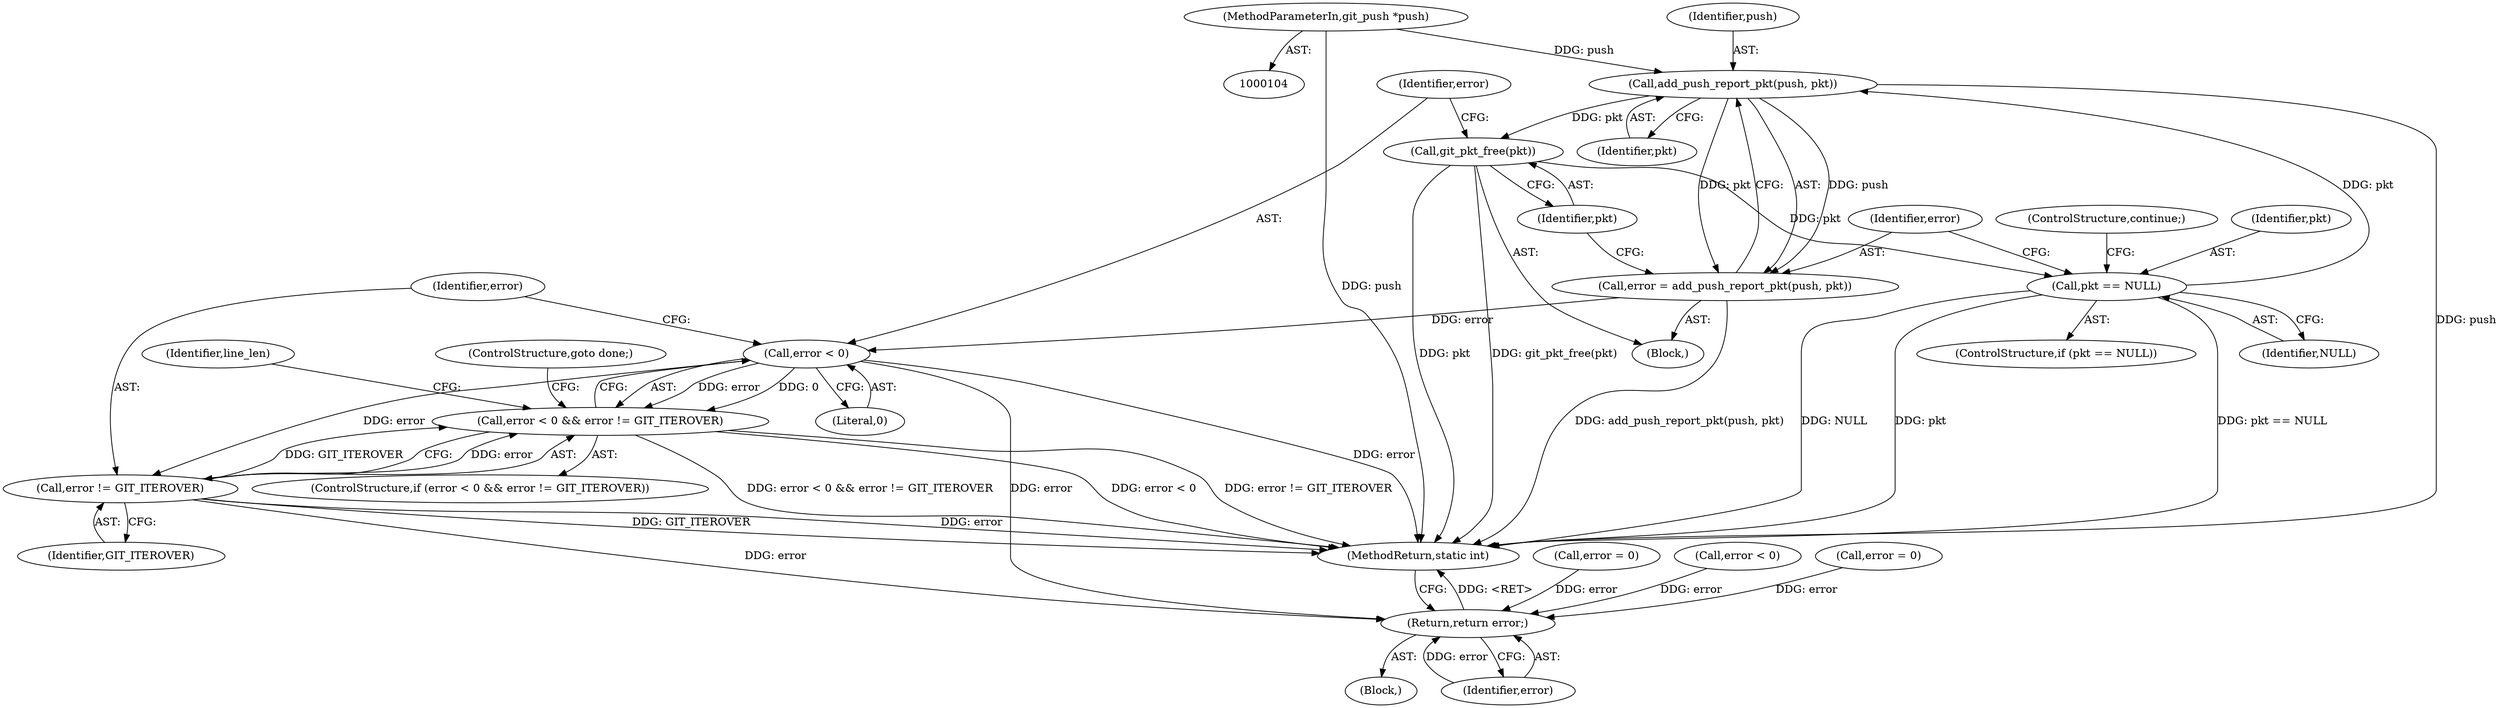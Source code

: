 digraph "1_libgit2_2fdef641fd0dd2828bd948234ae86de75221a11a_0@pointer" {
"1000209" [label="(Call,add_push_report_pkt(push, pkt))"];
"1000105" [label="(MethodParameterIn,git_push *push)"];
"1000203" [label="(Call,pkt == NULL)"];
"1000212" [label="(Call,git_pkt_free(pkt))"];
"1000209" [label="(Call,add_push_report_pkt(push, pkt))"];
"1000207" [label="(Call,error = add_push_report_pkt(push, pkt))"];
"1000216" [label="(Call,error < 0)"];
"1000215" [label="(Call,error < 0 && error != GIT_ITEROVER)"];
"1000219" [label="(Call,error != GIT_ITEROVER)"];
"1000232" [label="(Return,return error;)"];
"1000162" [label="(Block,)"];
"1000105" [label="(MethodParameterIn,git_push *push)"];
"1000108" [label="(Block,)"];
"1000203" [label="(Call,pkt == NULL)"];
"1000223" [label="(Call,error = 0)"];
"1000206" [label="(ControlStructure,continue;)"];
"1000216" [label="(Call,error < 0)"];
"1000233" [label="(Identifier,error)"];
"1000219" [label="(Call,error != GIT_ITEROVER)"];
"1000232" [label="(Return,return error;)"];
"1000160" [label="(Identifier,line_len)"];
"1000209" [label="(Call,add_push_report_pkt(push, pkt))"];
"1000190" [label="(Call,error < 0)"];
"1000222" [label="(ControlStructure,goto done;)"];
"1000202" [label="(ControlStructure,if (pkt == NULL))"];
"1000221" [label="(Identifier,GIT_ITEROVER)"];
"1000211" [label="(Identifier,pkt)"];
"1000220" [label="(Identifier,error)"];
"1000184" [label="(Call,error = 0)"];
"1000207" [label="(Call,error = add_push_report_pkt(push, pkt))"];
"1000212" [label="(Call,git_pkt_free(pkt))"];
"1000214" [label="(ControlStructure,if (error < 0 && error != GIT_ITEROVER))"];
"1000204" [label="(Identifier,pkt)"];
"1000234" [label="(MethodReturn,static int)"];
"1000217" [label="(Identifier,error)"];
"1000208" [label="(Identifier,error)"];
"1000218" [label="(Literal,0)"];
"1000213" [label="(Identifier,pkt)"];
"1000205" [label="(Identifier,NULL)"];
"1000210" [label="(Identifier,push)"];
"1000215" [label="(Call,error < 0 && error != GIT_ITEROVER)"];
"1000209" -> "1000207"  [label="AST: "];
"1000209" -> "1000211"  [label="CFG: "];
"1000210" -> "1000209"  [label="AST: "];
"1000211" -> "1000209"  [label="AST: "];
"1000207" -> "1000209"  [label="CFG: "];
"1000209" -> "1000234"  [label="DDG: push"];
"1000209" -> "1000207"  [label="DDG: push"];
"1000209" -> "1000207"  [label="DDG: pkt"];
"1000105" -> "1000209"  [label="DDG: push"];
"1000203" -> "1000209"  [label="DDG: pkt"];
"1000209" -> "1000212"  [label="DDG: pkt"];
"1000105" -> "1000104"  [label="AST: "];
"1000105" -> "1000234"  [label="DDG: push"];
"1000203" -> "1000202"  [label="AST: "];
"1000203" -> "1000205"  [label="CFG: "];
"1000204" -> "1000203"  [label="AST: "];
"1000205" -> "1000203"  [label="AST: "];
"1000206" -> "1000203"  [label="CFG: "];
"1000208" -> "1000203"  [label="CFG: "];
"1000203" -> "1000234"  [label="DDG: pkt == NULL"];
"1000203" -> "1000234"  [label="DDG: NULL"];
"1000203" -> "1000234"  [label="DDG: pkt"];
"1000212" -> "1000203"  [label="DDG: pkt"];
"1000212" -> "1000162"  [label="AST: "];
"1000212" -> "1000213"  [label="CFG: "];
"1000213" -> "1000212"  [label="AST: "];
"1000217" -> "1000212"  [label="CFG: "];
"1000212" -> "1000234"  [label="DDG: git_pkt_free(pkt)"];
"1000212" -> "1000234"  [label="DDG: pkt"];
"1000207" -> "1000162"  [label="AST: "];
"1000208" -> "1000207"  [label="AST: "];
"1000213" -> "1000207"  [label="CFG: "];
"1000207" -> "1000234"  [label="DDG: add_push_report_pkt(push, pkt)"];
"1000207" -> "1000216"  [label="DDG: error"];
"1000216" -> "1000215"  [label="AST: "];
"1000216" -> "1000218"  [label="CFG: "];
"1000217" -> "1000216"  [label="AST: "];
"1000218" -> "1000216"  [label="AST: "];
"1000220" -> "1000216"  [label="CFG: "];
"1000215" -> "1000216"  [label="CFG: "];
"1000216" -> "1000234"  [label="DDG: error"];
"1000216" -> "1000215"  [label="DDG: error"];
"1000216" -> "1000215"  [label="DDG: 0"];
"1000216" -> "1000219"  [label="DDG: error"];
"1000216" -> "1000232"  [label="DDG: error"];
"1000215" -> "1000214"  [label="AST: "];
"1000215" -> "1000219"  [label="CFG: "];
"1000219" -> "1000215"  [label="AST: "];
"1000160" -> "1000215"  [label="CFG: "];
"1000222" -> "1000215"  [label="CFG: "];
"1000215" -> "1000234"  [label="DDG: error < 0"];
"1000215" -> "1000234"  [label="DDG: error != GIT_ITEROVER"];
"1000215" -> "1000234"  [label="DDG: error < 0 && error != GIT_ITEROVER"];
"1000219" -> "1000215"  [label="DDG: error"];
"1000219" -> "1000215"  [label="DDG: GIT_ITEROVER"];
"1000219" -> "1000221"  [label="CFG: "];
"1000220" -> "1000219"  [label="AST: "];
"1000221" -> "1000219"  [label="AST: "];
"1000219" -> "1000234"  [label="DDG: GIT_ITEROVER"];
"1000219" -> "1000234"  [label="DDG: error"];
"1000219" -> "1000232"  [label="DDG: error"];
"1000232" -> "1000108"  [label="AST: "];
"1000232" -> "1000233"  [label="CFG: "];
"1000233" -> "1000232"  [label="AST: "];
"1000234" -> "1000232"  [label="CFG: "];
"1000232" -> "1000234"  [label="DDG: <RET>"];
"1000233" -> "1000232"  [label="DDG: error"];
"1000184" -> "1000232"  [label="DDG: error"];
"1000190" -> "1000232"  [label="DDG: error"];
"1000223" -> "1000232"  [label="DDG: error"];
}
